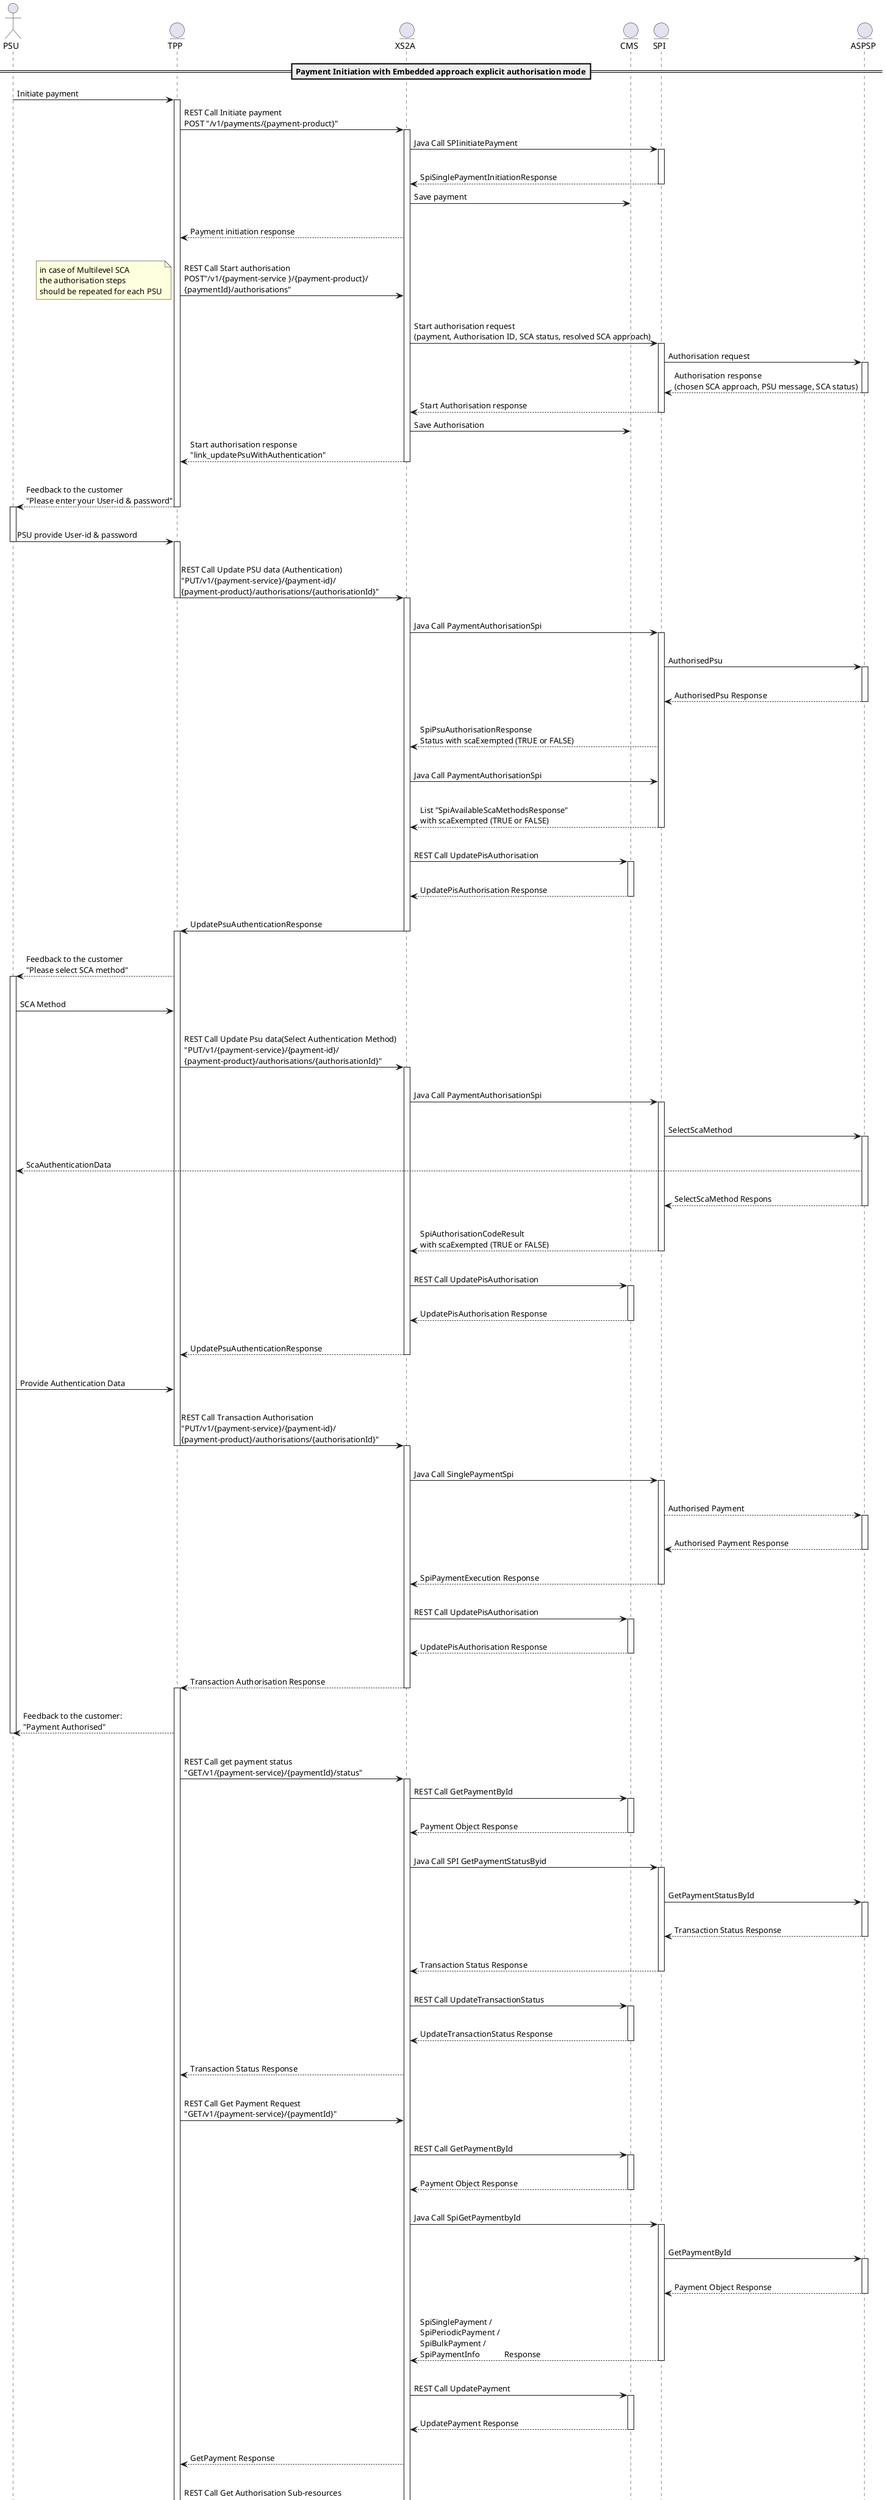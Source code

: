 @startuml
actor PSU
entity TPP
entity XS2A
entity CMS
entity SPI
entity ASPSP
== Payment Initiation with Embedded approach explicit authorisation mode==

PSU->TPP: Initiate payment

activate TPP
TPP -> XS2A: REST Call Initiate payment\nPOST "/v1/payments/{payment-product}"
activate XS2A
XS2A->SPI: Java Call SPIinitiatePayment
activate SPI
|||
SPI-->XS2A: SpiSinglePaymentInitiationResponse
deactivate SPI
XS2A->CMS: Save payment
|||
XS2A-->TPP:Payment initiation response
|||
TPP->XS2A: REST Call Start authorisation\nPOST"/v1/{payment-service }/{payment-product}/\n{paymentId}/authorisations"
note left
         in case of Multilevel SCA
         the authorisation steps
         should be repeated for each PSU
end note
|||
XS2A->SPI: Start authorisation request \n(payment, Authorisation ID, SCA status, resolved SCA approach)
activate SPI
SPI->ASPSP: Authorisation request
activate ASPSP
ASPSP-->SPI: Authorisation response \n(chosen SCA approach, PSU message, SCA status)
deactivate ASPSP
SPI-->XS2A: Start Authorisation response
deactivate SPI
XS2A->CMS: Save Authorisation
XS2A-->TPP:Start authorisation response\n"link_updatePsuWithAuthentication"
deactivate XS2A
|||
TPP-->PSU: Feedback to the customer\n"Please enter your User-id & password"
deactivate TPP
activate PSU
|||
PSU->TPP: PSU provide User-id & password
deactivate PSU
activate TPP
|||
TPP->XS2A: REST Call Update PSU data (Authentication)\n"PUT/v1/{payment-service}/{payment-id}/\n{payment-product}/authorisations/{authorisationId}"
deactivate TPP
activate XS2A
|||
XS2A->SPI: Java Call PaymentAuthorisationSpi
activate SPI
|||
SPI->ASPSP: AuthorisedPsu
activate ASPSP
|||
ASPSP-->SPI: AuthorisedPsu Response
deactivate ASPSP
|||
SPI-->XS2A: SpiPsuAuthorisationResponse\nStatus with scaExempted (TRUE or FALSE)
|||
XS2A->SPI: Java Call PaymentAuthorisationSpi
|||
SPI-->XS2A: List "SpiAvailableScaMethodsResponse"\nwith scaExempted (TRUE or FALSE)
deactivate SPI
|||
XS2A->CMS: REST Call UpdatePisAuthorisation
activate CMS
|||
CMS-->XS2A: UpdatePisAuthorisation Response
deactivate CMS
|||
XS2A->TPP: UpdatePsuAuthenticationResponse
deactivate XS2A
activate TPP
|||
TPP-->PSU: Feedback to the customer\n"Please select SCA method"
activate PSU
|||
PSU->TPP: SCA Method
|||
TPP->XS2A: REST Call Update Psu data(Select Authentication Method)\n"PUT/v1/{payment-service}/{payment-id}/\n{payment-product}/authorisations/{authorisationId}"
activate XS2A
|||
XS2A->SPI: Java Call PaymentAuthorisationSpi
activate SPI
|||
SPI->ASPSP: SelectScaMethod
activate ASPSP
|||
ASPSP-->PSU: ScaAuthenticationData
|||
ASPSP-->SPI: SelectScaMethod Respons
deactivate ASPSP
|||
SPI-->XS2A: SpiAuthorisationCodeResult\nwith scaExempted (TRUE or FALSE)
deactivate SPI
|||
XS2A->CMS: REST Call UpdatePisAuthorisation
activate CMS
|||
CMS-->XS2A: UpdatePisAuthorisation Response
deactivate CMS
|||
XS2A-->TPP:UpdatePsuAuthenticationResponse
deactivate XS2A
|||
PSU->TPP: Provide Authentication Data
|||
TPP->XS2A: REST Call Transaction Authorisation\n"PUT/v1/{payment-service}/{payment-id}/\n{payment-product}/authorisations/{authorisationId}"
deactivate TPP
activate XS2A
|||
XS2A->SPI: Java Call SinglePaymentSpi
activate SPI
|||
SPI-->ASPSP: Authorised Payment
activate ASPSP
|||
ASPSP-->SPI: Authorised Payment Response
deactivate ASPSP
|||
SPI-->XS2A: SpiPaymentExecution Response
deactivate SPI
|||
XS2A->CMS: REST Call UpdatePisAuthorisation
activate CMS
|||
CMS-->XS2A: UpdatePisAuthorisation Response
deactivate CMS
|||
XS2A-->TPP: Transaction Authorisation Response
deactivate XS2A
activate TPP
|||
TPP-->PSU: Feedback to the customer:\n"Payment Authorised"
deactivate PSU
|||
TPP->XS2A: REST Call get payment status\n"GET/v1/{payment-service}/{paymentId}/status"
activate XS2A
XS2A->CMS: REST Call GetPaymentById
activate CMS
|||
CMS-->XS2A: Payment Object Response
deactivate CMS
|||
XS2A->SPI: Java Call SPI GetPaymentStatusByid
activate SPI
|||
SPI->ASPSP: GetPaymentStatusById
activate ASPSP
|||
ASPSP-->SPI: Transaction Status Response
deactivate ASPSP
|||
SPI-->XS2A: Transaction Status Response
deactivate SPI
|||
XS2A->CMS: REST Call UpdateTransactionStatus
activate CMS
|||
CMS-->XS2A: UpdateTransactionStatus Response
deactivate CMS
|||
XS2A-->TPP: Transaction Status Response
|||
TPP->XS2A: REST Call Get Payment Request\n"GET/v1/{payment-service}/{paymentId}"
|||
XS2A->CMS: REST Call GetPaymentById
activate CMS
|||
CMS-->XS2A: Payment Object Response
deactivate CMS
|||
XS2A->SPI: Java Call SpiGetPaymentbyId
activate SPI
|||
SPI->ASPSP: GetPaymentById
activate ASPSP
|||
ASPSP-->SPI: Payment Object Response
deactivate ASPSP
|||
SPI-->XS2A: SpiSinglePayment /\nSpiPeriodicPayment /\nSpiBulkPayment /\nSpiPaymentInfo            Response
deactivate SPI
|||
XS2A->CMS: REST Call UpdatePayment
activate CMS
|||
CMS-->XS2A: UpdatePayment Response
deactivate CMS
|||
XS2A-->TPP: GetPayment Response
|||
TPP->XS2A: REST Call Get Authorisation Sub-resources\n"GET/v1/{payment-service}/{payment-product}\n/{paymentId/authorisations}"
|||
XS2A->CMS: GetAuthorisationsByPaymentId
activate CMS
|||
CMS-->XS2A: GetAuthorisationsByPaymentId Response
deactivate CMS
XS2A-->TPP: AuthorisationByPaymentIdsList Response
|||
TPP->XS2A: REST Call Get Sca Status Request\n"GET/v1/{payment-service}/{payment-product}/\n{paymentId/authorisations}/{authorithationId}"
|||
XS2A->CMS: REST Call getPaymentInitiationAuthorisationScaStatus
activate CMS
|||
CMS-->XS2A: getPaymentInitiationAuthorisationScaStatus Response
deactivate CMS
|||
XS2A->SPI: Java Call getScaStatus
activate SPI
|||
SPI->ASPSP: getScaStatus
activate ASPSP
|||
ASPSP-->SPI: getScaStatus Response
deactivate ASPSP
SPI->XS2A: SpiScaStatusResponse
deactivate SPI
|||
XS2A->CMS: REST Call UpdateAuthorisationStatus
activate CMS
|||
CMS-->XS2A: UpdateAuthorisationStatus Response
|||
deactivate CMS
|||
XS2A-->TPP: Get Sca Status Response
deactivate TPP
deactivate XS2A
@enduml

